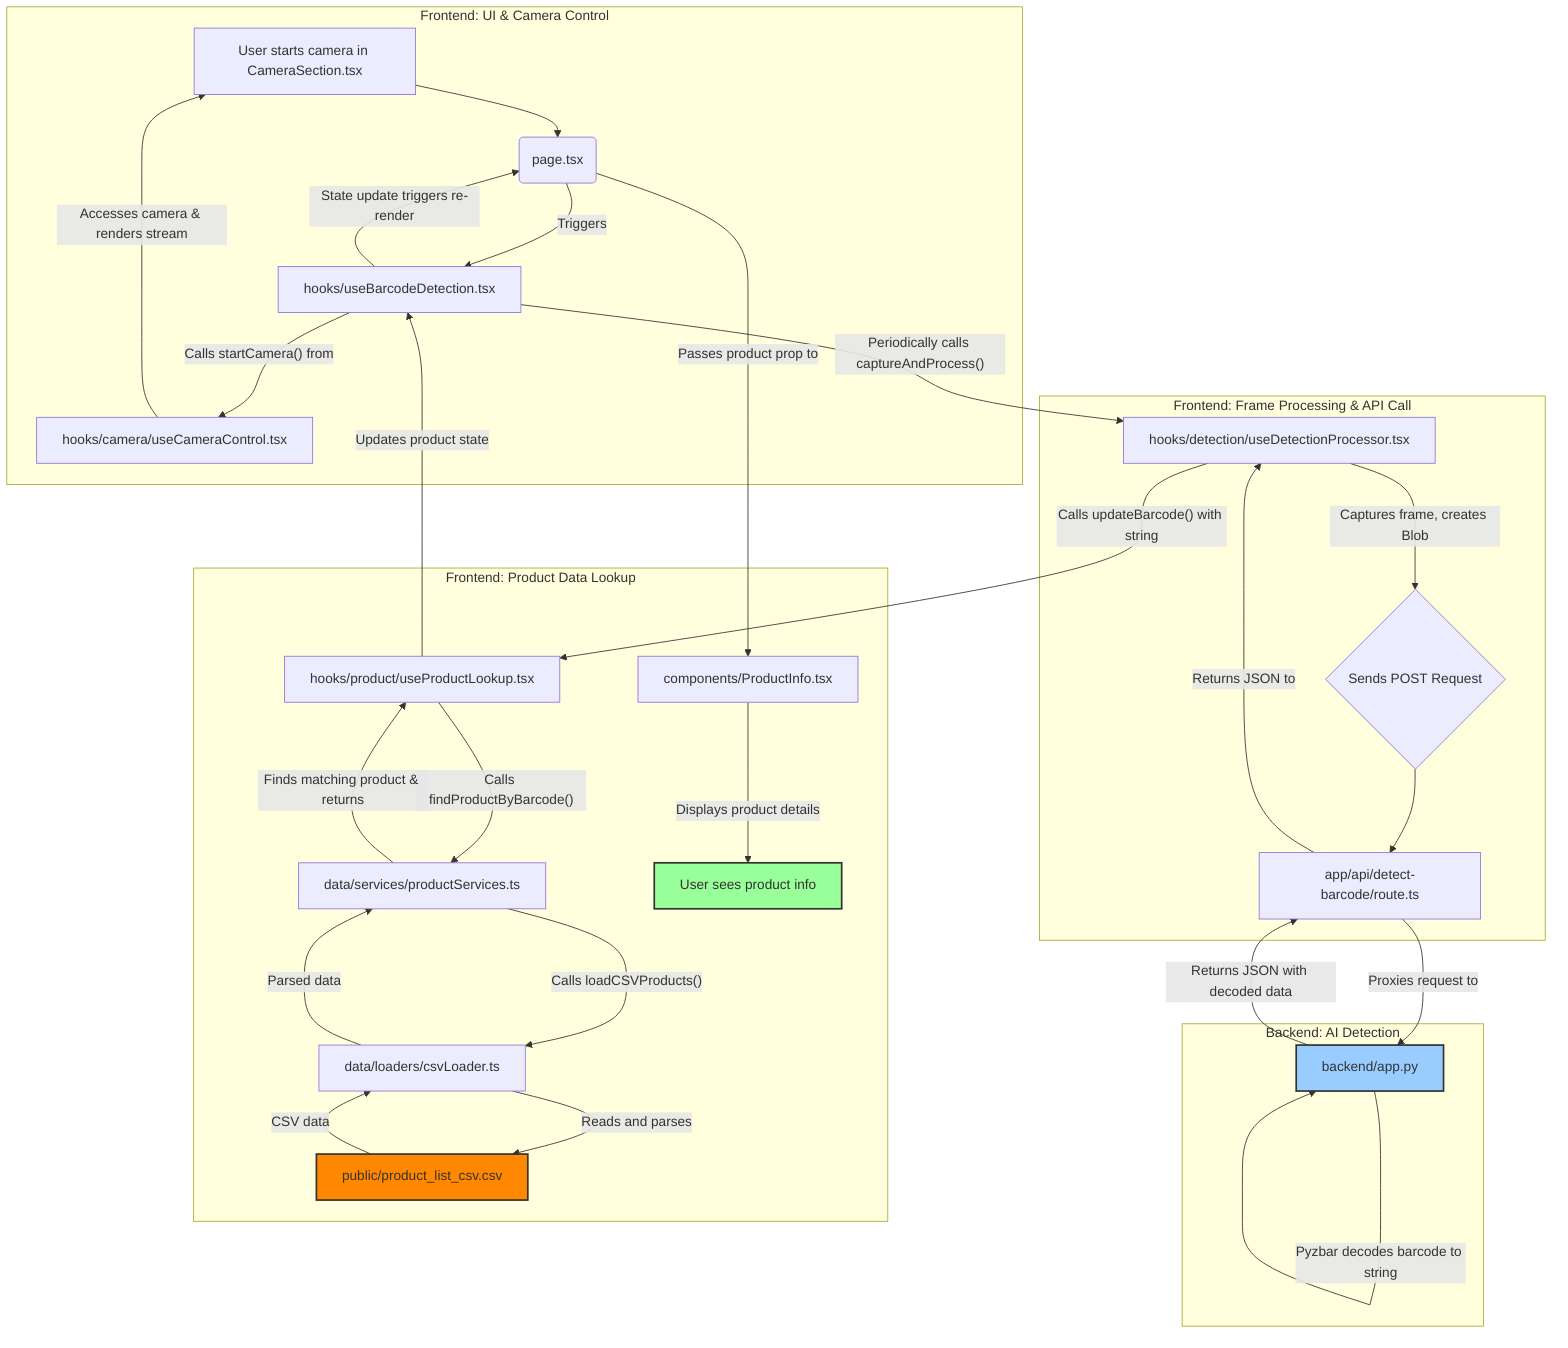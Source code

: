 graph TD
    subgraph "Frontend: UI & Camera Control"
        A[User starts camera in CameraSection.tsx] --> B(page.tsx)
        B -- Triggers --> C[hooks/useBarcodeDetection.tsx]
        C -- Calls startCamera() from --> D[hooks/camera/useCameraControl.tsx]
        D -- Accesses camera & renders stream --> A
    end
    
    subgraph "Frontend: Frame Processing & API Call"
        C -- Periodically calls captureAndProcess() --> E[hooks/detection/useDetectionProcessor.tsx]
        E -- Captures frame, creates Blob --> F{Sends POST Request}
        F --> G[app/api/detect-barcode/route.ts]
    end

    subgraph "Backend: AI Detection"
        H[backend/app.py]
        G -- Proxies request to --> H
        H -- YOLOv5 finds barcode location --> H
        H -- OpenCV crops & enhances image --> H
        H -- Pyzbar decodes barcode to string --> H
        H -- Returns JSON with decoded data --> G
    end
    
    subgraph "Frontend: Product Data Lookup"
        G -- Returns JSON to --> E
        E -- Calls updateBarcode() with string --> I[hooks/product/useProductLookup.tsx]
        I -- Calls findProductByBarcode() --> J[data/services/productServices.ts]
        J -- Calls loadCSVProducts() --> K[data/loaders/csvLoader.ts]
        K -- Reads and parses --> L[public/product_list_csv.csv]
        L -- CSV data --> K
        K -- Parsed data --> J
        J -- Finds matching product & returns --> I
        I -- Updates product state --> C
        C -- State update triggers re-render --> B
        B -- Passes product prop to --> M[components/ProductInfo.tsx]
        M -- Displays product details --> N[User sees product info]
    end
    
    style L fill:#f80,stroke:#333,stroke-width:2px
    style H fill:#9cf,stroke:#333,stroke-width:2px
    style N fill:#9f9,stroke:#333,stroke-width:2px